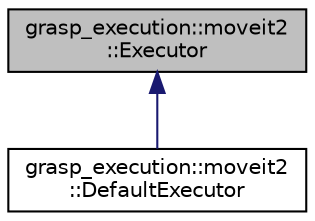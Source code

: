 digraph "grasp_execution::moveit2::Executor"
{
 // LATEX_PDF_SIZE
  edge [fontname="Helvetica",fontsize="10",labelfontname="Helvetica",labelfontsize="10"];
  node [fontname="Helvetica",fontsize="10",shape=record];
  Node1 [label="grasp_execution::moveit2\l::Executor",height=0.2,width=0.4,color="black", fillcolor="grey75", style="filled", fontcolor="black",tooltip=" "];
  Node1 -> Node2 [dir="back",color="midnightblue",fontsize="10",style="solid",fontname="Helvetica"];
  Node2 [label="grasp_execution::moveit2\l::DefaultExecutor",height=0.2,width=0.4,color="black", fillcolor="white", style="filled",URL="$classgrasp__execution_1_1moveit2_1_1DefaultExecutor.html",tooltip=" "];
}
